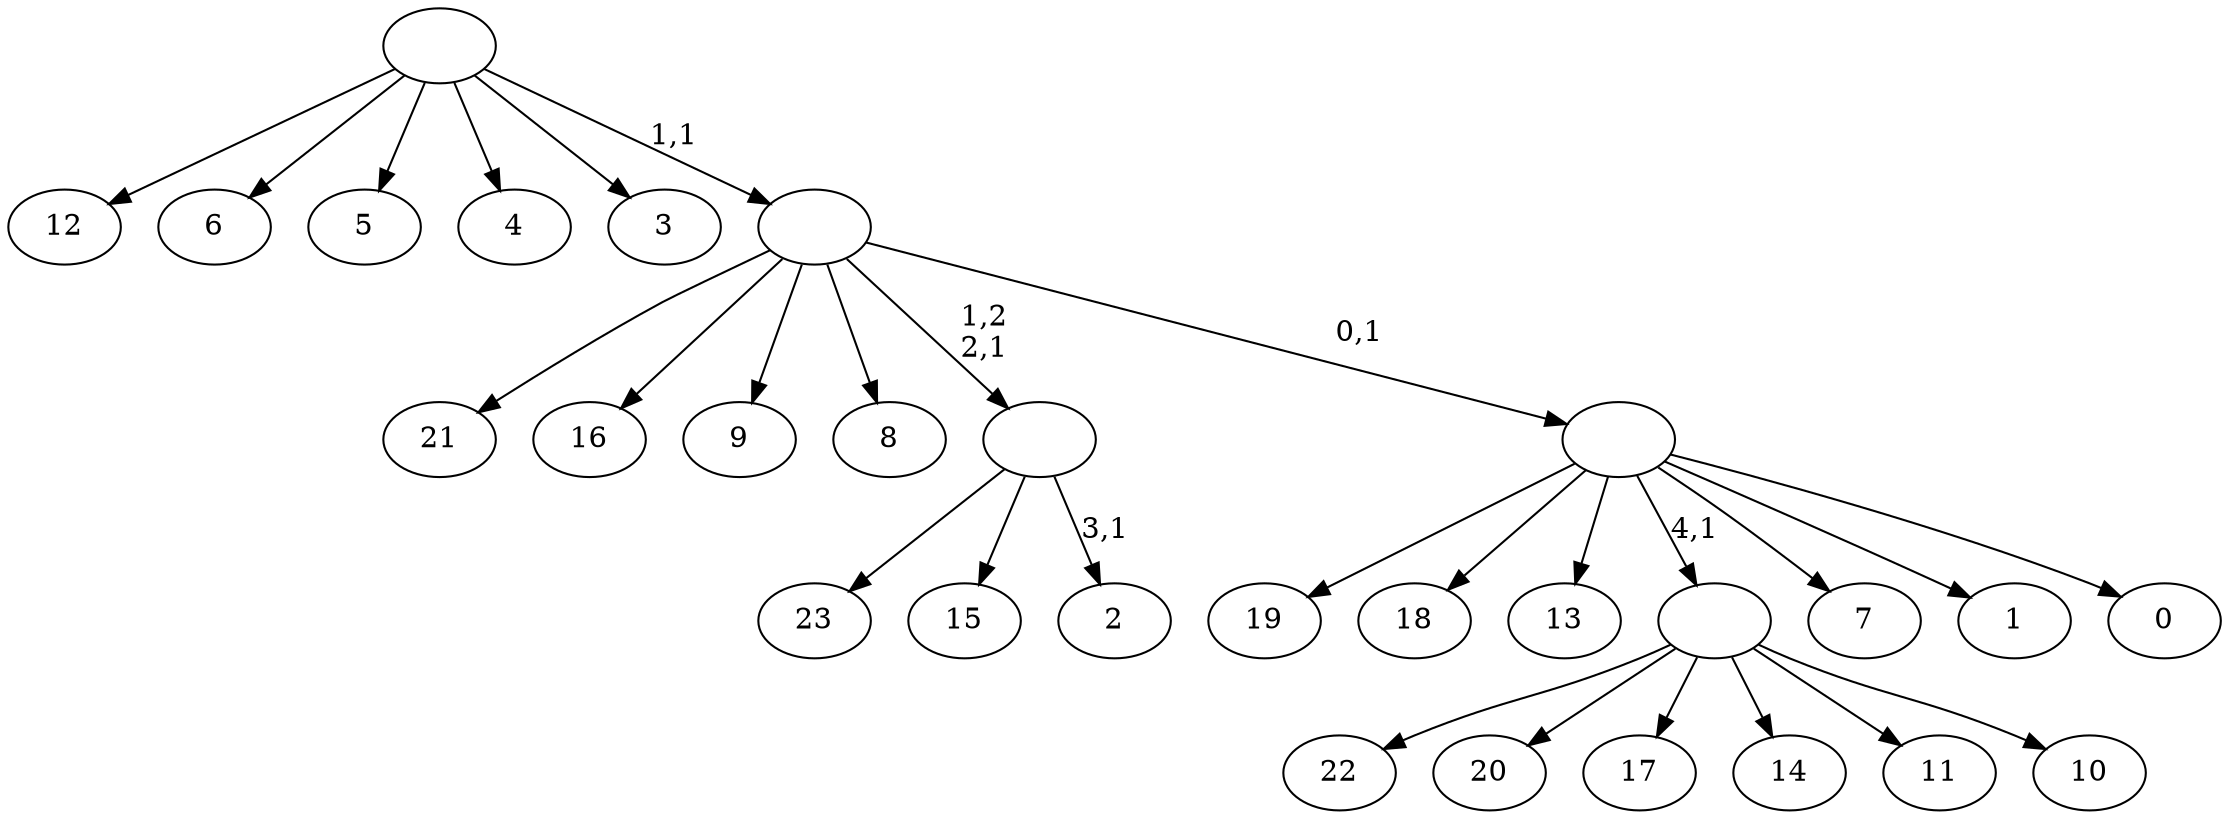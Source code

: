 digraph T {
	29 [label="23"]
	28 [label="22"]
	27 [label="21"]
	26 [label="20"]
	25 [label="19"]
	24 [label="18"]
	23 [label="17"]
	22 [label="16"]
	21 [label="15"]
	20 [label="14"]
	19 [label="13"]
	18 [label="12"]
	17 [label="11"]
	16 [label="10"]
	15 [label=""]
	14 [label="9"]
	13 [label="8"]
	12 [label="7"]
	11 [label="6"]
	10 [label="5"]
	9 [label="4"]
	8 [label="3"]
	7 [label="2"]
	5 [label=""]
	4 [label="1"]
	3 [label="0"]
	2 [label=""]
	1 [label=""]
	0 [label=""]
	15 -> 28 [label=""]
	15 -> 26 [label=""]
	15 -> 23 [label=""]
	15 -> 20 [label=""]
	15 -> 17 [label=""]
	15 -> 16 [label=""]
	5 -> 7 [label="3,1"]
	5 -> 29 [label=""]
	5 -> 21 [label=""]
	2 -> 25 [label=""]
	2 -> 24 [label=""]
	2 -> 19 [label=""]
	2 -> 15 [label="4,1"]
	2 -> 12 [label=""]
	2 -> 4 [label=""]
	2 -> 3 [label=""]
	1 -> 27 [label=""]
	1 -> 22 [label=""]
	1 -> 14 [label=""]
	1 -> 13 [label=""]
	1 -> 5 [label="1,2\n2,1"]
	1 -> 2 [label="0,1"]
	0 -> 18 [label=""]
	0 -> 11 [label=""]
	0 -> 10 [label=""]
	0 -> 9 [label=""]
	0 -> 8 [label=""]
	0 -> 1 [label="1,1"]
}

